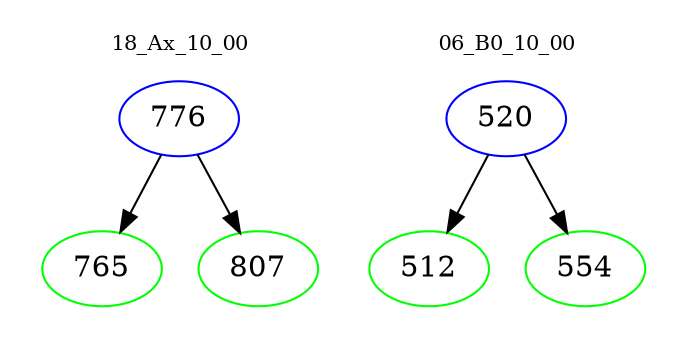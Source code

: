 digraph{
subgraph cluster_0 {
color = white
label = "18_Ax_10_00";
fontsize=10;
T0_776 [label="776", color="blue"]
T0_776 -> T0_765 [color="black"]
T0_765 [label="765", color="green"]
T0_776 -> T0_807 [color="black"]
T0_807 [label="807", color="green"]
}
subgraph cluster_1 {
color = white
label = "06_B0_10_00";
fontsize=10;
T1_520 [label="520", color="blue"]
T1_520 -> T1_512 [color="black"]
T1_512 [label="512", color="green"]
T1_520 -> T1_554 [color="black"]
T1_554 [label="554", color="green"]
}
}
